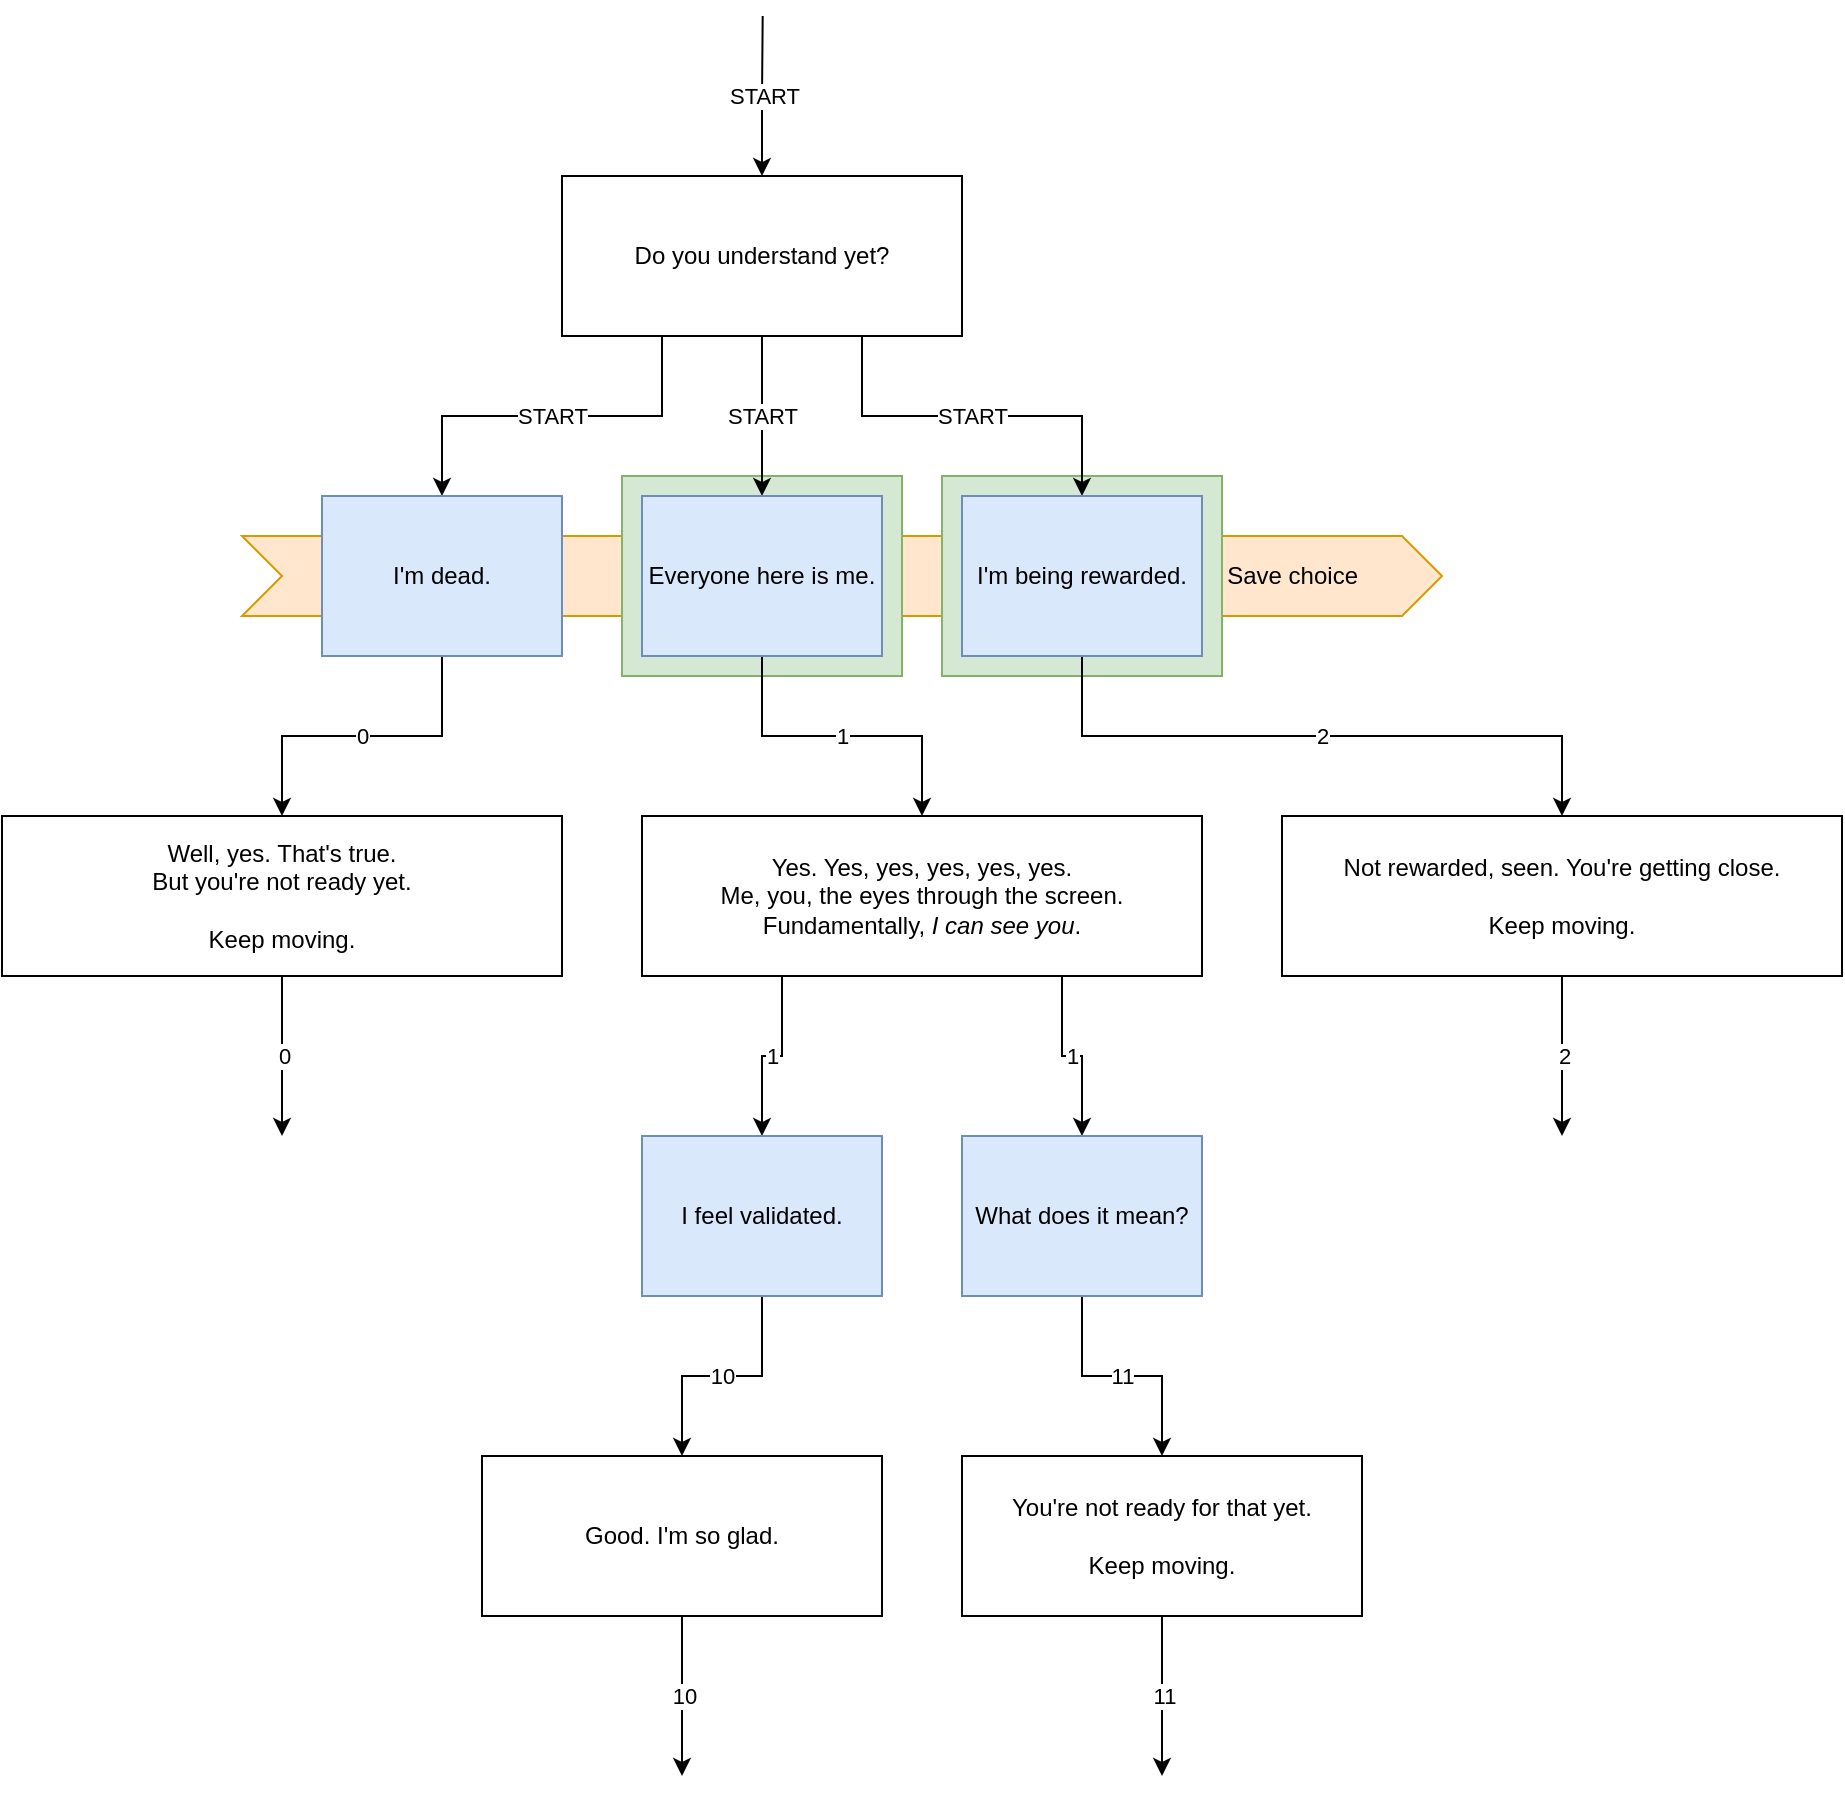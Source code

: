 <mxfile version="20.8.16" type="device"><diagram name="Page-1" id="3zAvC4uQ2UPgK45ixoWd"><mxGraphModel dx="1434" dy="956" grid="1" gridSize="10" guides="1" tooltips="1" connect="1" arrows="1" fold="1" page="1" pageScale="1" pageWidth="800" pageHeight="1000" math="0" shadow="0"><root><mxCell id="0"/><mxCell id="1" parent="0"/><mxCell id="qBQjaYmyJl9NeoJPT0mI-41" value="&lt;blockquote style=&quot;margin: 0 0 0 40px; border: none; padding: 0px;&quot;&gt;&lt;blockquote style=&quot;margin: 0 0 0 40px; border: none; padding: 0px;&quot;&gt;&lt;blockquote style=&quot;margin: 0 0 0 40px; border: none; padding: 0px;&quot;&gt;Save choice&lt;/blockquote&gt;&lt;/blockquote&gt;&lt;/blockquote&gt;" style="shape=step;perimeter=stepPerimeter;whiteSpace=wrap;html=1;fixedSize=1;fillColor=#ffe6cc;strokeColor=#d79b00;align=right;spacingRight=40;" parent="1" vertex="1"><mxGeometry x="160" y="300" width="600" height="40" as="geometry"/></mxCell><mxCell id="48k5R8QNXDZ6Paom21j8-2" value="" style="rounded=0;whiteSpace=wrap;html=1;fillColor=#d5e8d4;strokeColor=#82b366;" parent="1" vertex="1"><mxGeometry x="510" y="270" width="140" height="100" as="geometry"/></mxCell><mxCell id="48k5R8QNXDZ6Paom21j8-1" value="" style="rounded=0;whiteSpace=wrap;html=1;fillColor=#d5e8d4;strokeColor=#82b366;" parent="1" vertex="1"><mxGeometry x="350" y="270" width="140" height="100" as="geometry"/></mxCell><mxCell id="qBQjaYmyJl9NeoJPT0mI-4" value="START" style="edgeStyle=orthogonalEdgeStyle;rounded=0;orthogonalLoop=1;jettySize=auto;html=1;exitX=0.5;exitY=0;exitDx=0;exitDy=0;startArrow=classic;startFill=1;endArrow=none;endFill=0;" parent="1" source="qBQjaYmyJl9NeoJPT0mI-5" edge="1"><mxGeometry relative="1" as="geometry"><mxPoint x="420.345" y="40" as="targetPoint"/></mxGeometry></mxCell><mxCell id="qBQjaYmyJl9NeoJPT0mI-17" value="START" style="edgeStyle=orthogonalEdgeStyle;rounded=0;orthogonalLoop=1;jettySize=auto;html=1;exitX=0.25;exitY=1;exitDx=0;exitDy=0;entryX=0.5;entryY=0;entryDx=0;entryDy=0;" parent="1" source="qBQjaYmyJl9NeoJPT0mI-5" target="qBQjaYmyJl9NeoJPT0mI-14" edge="1"><mxGeometry relative="1" as="geometry"/></mxCell><mxCell id="qBQjaYmyJl9NeoJPT0mI-18" value="START" style="edgeStyle=orthogonalEdgeStyle;rounded=0;orthogonalLoop=1;jettySize=auto;html=1;exitX=0.5;exitY=1;exitDx=0;exitDy=0;entryX=0.5;entryY=0;entryDx=0;entryDy=0;" parent="1" source="qBQjaYmyJl9NeoJPT0mI-5" target="qBQjaYmyJl9NeoJPT0mI-15" edge="1"><mxGeometry relative="1" as="geometry"/></mxCell><mxCell id="qBQjaYmyJl9NeoJPT0mI-19" value="START" style="edgeStyle=orthogonalEdgeStyle;rounded=0;orthogonalLoop=1;jettySize=auto;html=1;exitX=0.75;exitY=1;exitDx=0;exitDy=0;entryX=0.5;entryY=0;entryDx=0;entryDy=0;" parent="1" source="qBQjaYmyJl9NeoJPT0mI-5" target="qBQjaYmyJl9NeoJPT0mI-16" edge="1"><mxGeometry relative="1" as="geometry"/></mxCell><mxCell id="qBQjaYmyJl9NeoJPT0mI-5" value="Do you understand yet?" style="rounded=0;whiteSpace=wrap;html=1;" parent="1" vertex="1"><mxGeometry x="320" y="120" width="200" height="80" as="geometry"/></mxCell><mxCell id="qBQjaYmyJl9NeoJPT0mI-22" value="0" style="edgeStyle=orthogonalEdgeStyle;rounded=0;orthogonalLoop=1;jettySize=auto;html=1;exitX=0.5;exitY=1;exitDx=0;exitDy=0;entryX=0.5;entryY=0;entryDx=0;entryDy=0;" parent="1" source="qBQjaYmyJl9NeoJPT0mI-14" target="qBQjaYmyJl9NeoJPT0mI-21" edge="1"><mxGeometry relative="1" as="geometry"/></mxCell><mxCell id="qBQjaYmyJl9NeoJPT0mI-14" value="I'm dead." style="rounded=0;whiteSpace=wrap;html=1;fillColor=#dae8fc;strokeColor=#6c8ebf;" parent="1" vertex="1"><mxGeometry x="200" y="280" width="120" height="80" as="geometry"/></mxCell><mxCell id="qBQjaYmyJl9NeoJPT0mI-24" value="1" style="edgeStyle=orthogonalEdgeStyle;rounded=0;orthogonalLoop=1;jettySize=auto;html=1;exitX=0.5;exitY=1;exitDx=0;exitDy=0;entryX=0.5;entryY=0;entryDx=0;entryDy=0;" parent="1" source="qBQjaYmyJl9NeoJPT0mI-15" target="qBQjaYmyJl9NeoJPT0mI-23" edge="1"><mxGeometry relative="1" as="geometry"/></mxCell><mxCell id="qBQjaYmyJl9NeoJPT0mI-15" value="Everyone here is me." style="rounded=0;whiteSpace=wrap;html=1;fillColor=#dae8fc;strokeColor=#6c8ebf;" parent="1" vertex="1"><mxGeometry x="360" y="280" width="120" height="80" as="geometry"/></mxCell><mxCell id="qBQjaYmyJl9NeoJPT0mI-30" value="2" style="edgeStyle=orthogonalEdgeStyle;rounded=0;orthogonalLoop=1;jettySize=auto;html=1;exitX=0.5;exitY=1;exitDx=0;exitDy=0;entryX=0.5;entryY=0;entryDx=0;entryDy=0;" parent="1" source="qBQjaYmyJl9NeoJPT0mI-16" target="qBQjaYmyJl9NeoJPT0mI-29" edge="1"><mxGeometry relative="1" as="geometry"/></mxCell><mxCell id="qBQjaYmyJl9NeoJPT0mI-16" value="I'm being rewarded." style="rounded=0;whiteSpace=wrap;html=1;fillColor=#dae8fc;strokeColor=#6c8ebf;" parent="1" vertex="1"><mxGeometry x="520" y="280" width="120" height="80" as="geometry"/></mxCell><mxCell id="qBQjaYmyJl9NeoJPT0mI-37" value="0" style="edgeStyle=orthogonalEdgeStyle;rounded=0;orthogonalLoop=1;jettySize=auto;html=1;exitX=0.5;exitY=1;exitDx=0;exitDy=0;" parent="1" source="qBQjaYmyJl9NeoJPT0mI-21" edge="1"><mxGeometry relative="1" as="geometry"><mxPoint x="180" y="600" as="targetPoint"/></mxGeometry></mxCell><mxCell id="qBQjaYmyJl9NeoJPT0mI-21" value="Well, yes. That's true.&lt;br&gt;But you're not ready yet.&lt;br&gt;&lt;br&gt;Keep moving." style="rounded=0;whiteSpace=wrap;html=1;" parent="1" vertex="1"><mxGeometry x="40" y="440" width="280" height="80" as="geometry"/></mxCell><mxCell id="qBQjaYmyJl9NeoJPT0mI-27" value="1" style="edgeStyle=orthogonalEdgeStyle;rounded=0;orthogonalLoop=1;jettySize=auto;html=1;exitX=0.25;exitY=1;exitDx=0;exitDy=0;entryX=0.5;entryY=0;entryDx=0;entryDy=0;" parent="1" source="qBQjaYmyJl9NeoJPT0mI-23" target="qBQjaYmyJl9NeoJPT0mI-25" edge="1"><mxGeometry relative="1" as="geometry"/></mxCell><mxCell id="qBQjaYmyJl9NeoJPT0mI-28" value="1" style="edgeStyle=orthogonalEdgeStyle;rounded=0;orthogonalLoop=1;jettySize=auto;html=1;exitX=0.75;exitY=1;exitDx=0;exitDy=0;entryX=0.5;entryY=0;entryDx=0;entryDy=0;" parent="1" source="qBQjaYmyJl9NeoJPT0mI-23" target="qBQjaYmyJl9NeoJPT0mI-26" edge="1"><mxGeometry relative="1" as="geometry"/></mxCell><mxCell id="qBQjaYmyJl9NeoJPT0mI-23" value="Yes. Yes, yes, yes, yes, yes.&lt;br&gt;Me, you, the eyes through the screen.&lt;br&gt;Fundamentally, &lt;i&gt;I can see you&lt;/i&gt;." style="rounded=0;whiteSpace=wrap;html=1;" parent="1" vertex="1"><mxGeometry x="360" y="440" width="280" height="80" as="geometry"/></mxCell><mxCell id="qBQjaYmyJl9NeoJPT0mI-36" value="10" style="edgeStyle=orthogonalEdgeStyle;rounded=0;orthogonalLoop=1;jettySize=auto;html=1;exitX=0.5;exitY=1;exitDx=0;exitDy=0;entryX=0.5;entryY=0;entryDx=0;entryDy=0;" parent="1" source="qBQjaYmyJl9NeoJPT0mI-25" target="qBQjaYmyJl9NeoJPT0mI-35" edge="1"><mxGeometry relative="1" as="geometry"/></mxCell><mxCell id="qBQjaYmyJl9NeoJPT0mI-25" value="I feel validated." style="rounded=0;whiteSpace=wrap;html=1;fillColor=#dae8fc;strokeColor=#6c8ebf;" parent="1" vertex="1"><mxGeometry x="360" y="600" width="120" height="80" as="geometry"/></mxCell><mxCell id="qBQjaYmyJl9NeoJPT0mI-34" value="11" style="edgeStyle=orthogonalEdgeStyle;rounded=0;orthogonalLoop=1;jettySize=auto;html=1;exitX=0.5;exitY=1;exitDx=0;exitDy=0;entryX=0.5;entryY=0;entryDx=0;entryDy=0;" parent="1" source="qBQjaYmyJl9NeoJPT0mI-26" target="qBQjaYmyJl9NeoJPT0mI-33" edge="1"><mxGeometry relative="1" as="geometry"/></mxCell><mxCell id="qBQjaYmyJl9NeoJPT0mI-26" value="What does it mean?" style="rounded=0;whiteSpace=wrap;html=1;fillColor=#dae8fc;strokeColor=#6c8ebf;" parent="1" vertex="1"><mxGeometry x="520" y="600" width="120" height="80" as="geometry"/></mxCell><mxCell id="qBQjaYmyJl9NeoJPT0mI-38" value="2" style="edgeStyle=orthogonalEdgeStyle;rounded=0;orthogonalLoop=1;jettySize=auto;html=1;exitX=0.5;exitY=1;exitDx=0;exitDy=0;" parent="1" source="qBQjaYmyJl9NeoJPT0mI-29" edge="1"><mxGeometry relative="1" as="geometry"><mxPoint x="820" y="600" as="targetPoint"/></mxGeometry></mxCell><mxCell id="qBQjaYmyJl9NeoJPT0mI-29" value="Not rewarded, seen. You're getting close.&lt;br&gt;&lt;br&gt;Keep moving." style="rounded=0;whiteSpace=wrap;html=1;" parent="1" vertex="1"><mxGeometry x="680" y="440" width="280" height="80" as="geometry"/></mxCell><mxCell id="qBQjaYmyJl9NeoJPT0mI-40" value="11" style="edgeStyle=orthogonalEdgeStyle;rounded=0;orthogonalLoop=1;jettySize=auto;html=1;exitX=0.5;exitY=1;exitDx=0;exitDy=0;" parent="1" source="qBQjaYmyJl9NeoJPT0mI-33" edge="1"><mxGeometry relative="1" as="geometry"><mxPoint x="620" y="920" as="targetPoint"/></mxGeometry></mxCell><mxCell id="qBQjaYmyJl9NeoJPT0mI-33" value="You're not ready for that yet.&lt;br&gt;&lt;br&gt;Keep moving." style="rounded=0;whiteSpace=wrap;html=1;" parent="1" vertex="1"><mxGeometry x="520" y="760" width="200" height="80" as="geometry"/></mxCell><mxCell id="qBQjaYmyJl9NeoJPT0mI-39" value="10" style="edgeStyle=orthogonalEdgeStyle;rounded=0;orthogonalLoop=1;jettySize=auto;html=1;exitX=0.5;exitY=1;exitDx=0;exitDy=0;" parent="1" source="qBQjaYmyJl9NeoJPT0mI-35" edge="1"><mxGeometry relative="1" as="geometry"><mxPoint x="380" y="920" as="targetPoint"/></mxGeometry></mxCell><mxCell id="qBQjaYmyJl9NeoJPT0mI-35" value="Good. I'm so glad." style="rounded=0;whiteSpace=wrap;html=1;" parent="1" vertex="1"><mxGeometry x="280" y="760" width="200" height="80" as="geometry"/></mxCell></root></mxGraphModel></diagram></mxfile>